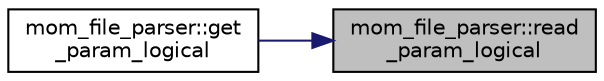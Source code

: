 digraph "mom_file_parser::read_param_logical"
{
 // INTERACTIVE_SVG=YES
 // LATEX_PDF_SIZE
  edge [fontname="Helvetica",fontsize="10",labelfontname="Helvetica",labelfontsize="10"];
  node [fontname="Helvetica",fontsize="10",shape=record];
  rankdir="RL";
  Node1 [label="mom_file_parser::read\l_param_logical",height=0.2,width=0.4,color="black", fillcolor="grey75", style="filled", fontcolor="black",tooltip="This subroutine reads the value of a logical model parameter from a parameter file."];
  Node1 -> Node2 [dir="back",color="midnightblue",fontsize="10",style="solid",fontname="Helvetica"];
  Node2 [label="mom_file_parser::get\l_param_logical",height=0.2,width=0.4,color="black", fillcolor="white", style="filled",URL="$namespacemom__file__parser.html#a470b3af82a8b146f375e4ca13c58e70f",tooltip="This subroutine reads the value of a logical model parameter from a parameter file and logs it in doc..."];
}
